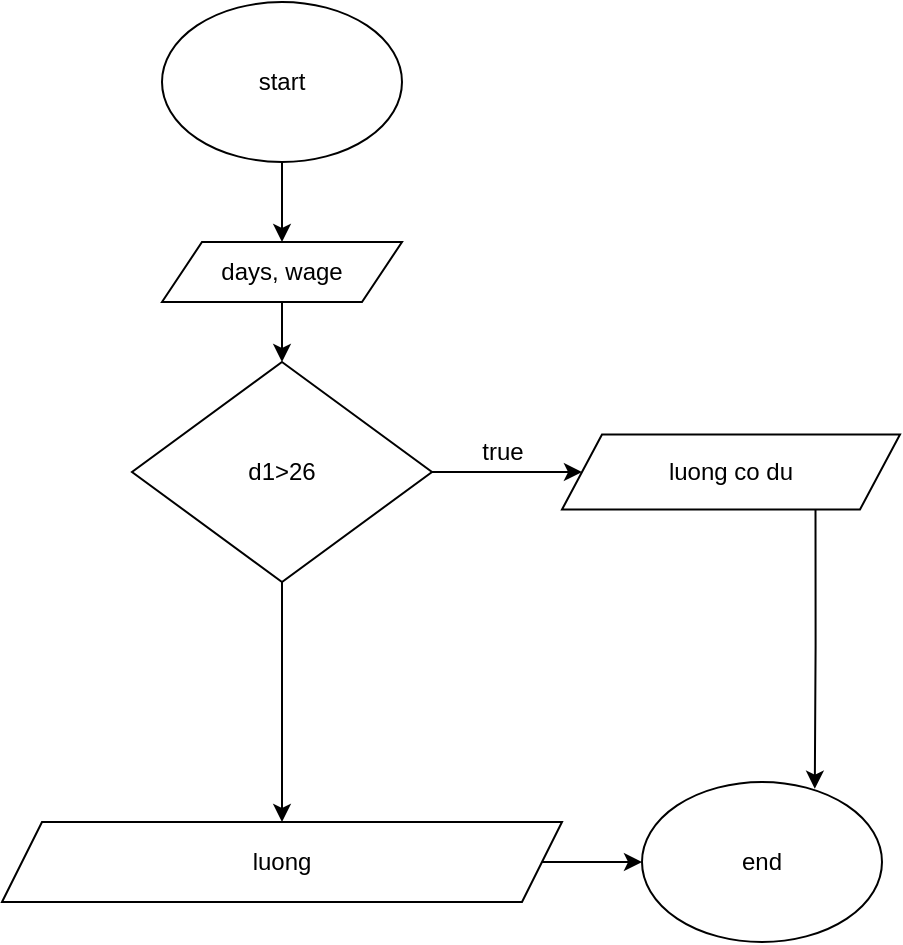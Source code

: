 <mxfile version="22.0.3" type="device">
  <diagram id="C5RBs43oDa-KdzZeNtuy" name="Page-1">
    <mxGraphModel dx="1036" dy="606" grid="1" gridSize="10" guides="1" tooltips="1" connect="1" arrows="1" fold="1" page="1" pageScale="1" pageWidth="827" pageHeight="1169" math="0" shadow="0">
      <root>
        <mxCell id="WIyWlLk6GJQsqaUBKTNV-0" />
        <mxCell id="WIyWlLk6GJQsqaUBKTNV-1" parent="WIyWlLk6GJQsqaUBKTNV-0" />
        <mxCell id="GXUfFiMbQxMTC3M_htCL-0" value="start" style="ellipse;whiteSpace=wrap;html=1;" parent="WIyWlLk6GJQsqaUBKTNV-1" vertex="1">
          <mxGeometry x="280" y="180" width="120" height="80" as="geometry" />
        </mxCell>
        <mxCell id="GXUfFiMbQxMTC3M_htCL-4" style="edgeStyle=orthogonalEdgeStyle;rounded=0;orthogonalLoop=1;jettySize=auto;html=1;entryX=0.5;entryY=0;entryDx=0;entryDy=0;" parent="WIyWlLk6GJQsqaUBKTNV-1" source="GXUfFiMbQxMTC3M_htCL-1" target="GXUfFiMbQxMTC3M_htCL-3" edge="1">
          <mxGeometry relative="1" as="geometry" />
        </mxCell>
        <mxCell id="GXUfFiMbQxMTC3M_htCL-1" value="days, wage" style="shape=parallelogram;perimeter=parallelogramPerimeter;whiteSpace=wrap;html=1;fixedSize=1;" parent="WIyWlLk6GJQsqaUBKTNV-1" vertex="1">
          <mxGeometry x="280" y="300" width="120" height="30" as="geometry" />
        </mxCell>
        <mxCell id="GXUfFiMbQxMTC3M_htCL-2" style="edgeStyle=orthogonalEdgeStyle;rounded=0;orthogonalLoop=1;jettySize=auto;html=1;entryX=0.5;entryY=0;entryDx=0;entryDy=0;" parent="WIyWlLk6GJQsqaUBKTNV-1" source="GXUfFiMbQxMTC3M_htCL-0" target="GXUfFiMbQxMTC3M_htCL-1" edge="1">
          <mxGeometry relative="1" as="geometry" />
        </mxCell>
        <mxCell id="GXUfFiMbQxMTC3M_htCL-7" style="edgeStyle=orthogonalEdgeStyle;rounded=0;orthogonalLoop=1;jettySize=auto;html=1;entryX=0.5;entryY=0;entryDx=0;entryDy=0;" parent="WIyWlLk6GJQsqaUBKTNV-1" source="GXUfFiMbQxMTC3M_htCL-3" target="GXUfFiMbQxMTC3M_htCL-6" edge="1">
          <mxGeometry relative="1" as="geometry" />
        </mxCell>
        <mxCell id="GXUfFiMbQxMTC3M_htCL-9" style="edgeStyle=orthogonalEdgeStyle;rounded=0;orthogonalLoop=1;jettySize=auto;html=1;" parent="WIyWlLk6GJQsqaUBKTNV-1" source="GXUfFiMbQxMTC3M_htCL-3" target="GXUfFiMbQxMTC3M_htCL-8" edge="1">
          <mxGeometry relative="1" as="geometry">
            <mxPoint x="530" y="580" as="targetPoint" />
          </mxGeometry>
        </mxCell>
        <mxCell id="GXUfFiMbQxMTC3M_htCL-3" value="d1&amp;gt;26" style="rhombus;whiteSpace=wrap;html=1;" parent="WIyWlLk6GJQsqaUBKTNV-1" vertex="1">
          <mxGeometry x="265" y="360" width="150" height="110" as="geometry" />
        </mxCell>
        <mxCell id="O0yUzKY9hadJxs2NrAgk-2" style="edgeStyle=orthogonalEdgeStyle;rounded=0;orthogonalLoop=1;jettySize=auto;html=1;exitX=1;exitY=0.5;exitDx=0;exitDy=0;entryX=0;entryY=0.5;entryDx=0;entryDy=0;" edge="1" parent="WIyWlLk6GJQsqaUBKTNV-1" source="GXUfFiMbQxMTC3M_htCL-6" target="GXUfFiMbQxMTC3M_htCL-10">
          <mxGeometry relative="1" as="geometry" />
        </mxCell>
        <mxCell id="GXUfFiMbQxMTC3M_htCL-6" value="luong" style="shape=parallelogram;perimeter=parallelogramPerimeter;whiteSpace=wrap;html=1;fixedSize=1;" parent="WIyWlLk6GJQsqaUBKTNV-1" vertex="1">
          <mxGeometry x="200" y="590" width="280" height="40" as="geometry" />
        </mxCell>
        <mxCell id="GXUfFiMbQxMTC3M_htCL-8" value="luong co du" style="shape=parallelogram;perimeter=parallelogramPerimeter;whiteSpace=wrap;html=1;fixedSize=1;" parent="WIyWlLk6GJQsqaUBKTNV-1" vertex="1">
          <mxGeometry x="480" y="396.25" width="169" height="37.5" as="geometry" />
        </mxCell>
        <mxCell id="GXUfFiMbQxMTC3M_htCL-10" value="end" style="ellipse;whiteSpace=wrap;html=1;" parent="WIyWlLk6GJQsqaUBKTNV-1" vertex="1">
          <mxGeometry x="520" y="570" width="120" height="80" as="geometry" />
        </mxCell>
        <mxCell id="O0yUzKY9hadJxs2NrAgk-0" value="true" style="text;html=1;align=center;verticalAlign=middle;resizable=0;points=[];autosize=1;strokeColor=none;fillColor=none;" vertex="1" parent="WIyWlLk6GJQsqaUBKTNV-1">
          <mxGeometry x="430" y="390" width="40" height="30" as="geometry" />
        </mxCell>
        <mxCell id="O0yUzKY9hadJxs2NrAgk-1" style="edgeStyle=orthogonalEdgeStyle;rounded=0;orthogonalLoop=1;jettySize=auto;html=1;exitX=0.75;exitY=1;exitDx=0;exitDy=0;entryX=0.72;entryY=0.042;entryDx=0;entryDy=0;entryPerimeter=0;" edge="1" parent="WIyWlLk6GJQsqaUBKTNV-1" source="GXUfFiMbQxMTC3M_htCL-8" target="GXUfFiMbQxMTC3M_htCL-10">
          <mxGeometry relative="1" as="geometry" />
        </mxCell>
      </root>
    </mxGraphModel>
  </diagram>
</mxfile>
